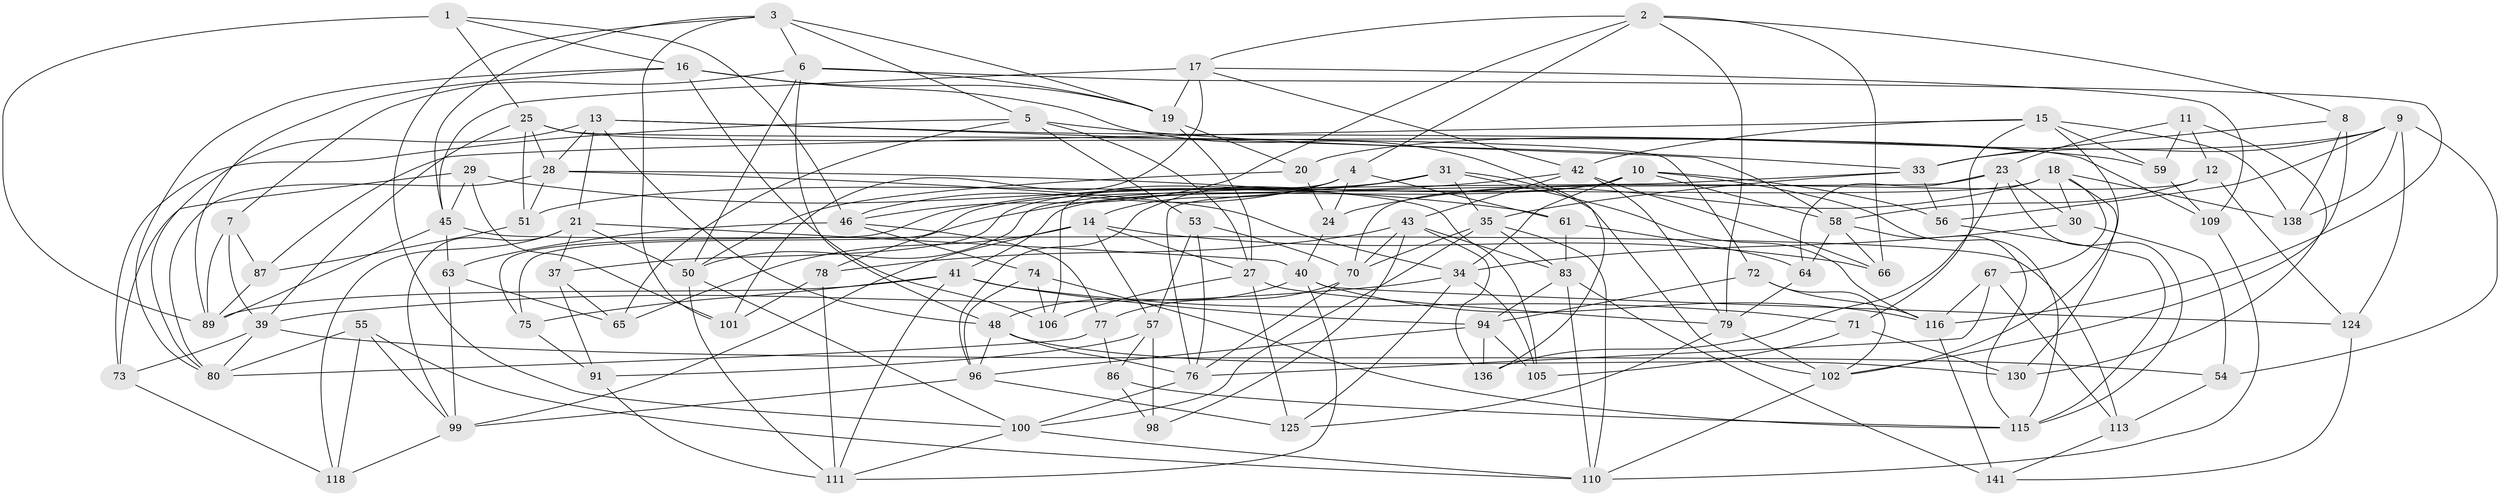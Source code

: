 // original degree distribution, {4: 1.0}
// Generated by graph-tools (version 1.1) at 2025/42/03/06/25 10:42:23]
// undirected, 94 vertices, 236 edges
graph export_dot {
graph [start="1"]
  node [color=gray90,style=filled];
  1;
  2 [super="+88"];
  3 [super="+36"];
  4 [super="+143"];
  5 [super="+82"];
  6 [super="+120"];
  7;
  8;
  9 [super="+81"];
  10 [super="+119"];
  11;
  12;
  13 [super="+38"];
  14 [super="+44"];
  15 [super="+68"];
  16 [super="+92"];
  17 [super="+22"];
  18 [super="+121"];
  19 [super="+26"];
  20;
  21 [super="+69"];
  23 [super="+62"];
  24;
  25 [super="+114"];
  27 [super="+52"];
  28 [super="+32"];
  29;
  30;
  31 [super="+134"];
  33 [super="+84"];
  34 [super="+85"];
  35 [super="+123"];
  37;
  39 [super="+97"];
  40 [super="+47"];
  41 [super="+126"];
  42 [super="+142"];
  43 [super="+60"];
  45 [super="+137"];
  46 [super="+90"];
  48 [super="+49"];
  50 [super="+117"];
  51;
  53;
  54;
  55;
  56;
  57 [super="+95"];
  58 [super="+93"];
  59;
  61;
  63;
  64;
  65;
  66;
  67;
  70 [super="+139"];
  71;
  72;
  73;
  74;
  75;
  76 [super="+112"];
  77;
  78;
  79 [super="+103"];
  80 [super="+108"];
  83 [super="+104"];
  86;
  87;
  89 [super="+129"];
  91;
  94 [super="+140"];
  96 [super="+107"];
  98;
  99 [super="+127"];
  100 [super="+135"];
  101;
  102 [super="+132"];
  105;
  106;
  109;
  110 [super="+133"];
  111 [super="+131"];
  113;
  115 [super="+128"];
  116 [super="+122"];
  118;
  124;
  125;
  130;
  136;
  138;
  141;
  1 -- 46;
  1 -- 89;
  1 -- 25;
  1 -- 16;
  2 -- 79;
  2 -- 8;
  2 -- 4;
  2 -- 17;
  2 -- 66;
  2 -- 46;
  3 -- 5;
  3 -- 6;
  3 -- 19;
  3 -- 100;
  3 -- 101;
  3 -- 45;
  4 -- 106;
  4 -- 61;
  4 -- 46;
  4 -- 24;
  4 -- 14;
  5 -- 65;
  5 -- 73;
  5 -- 27;
  5 -- 53;
  5 -- 33;
  6 -- 7;
  6 -- 50;
  6 -- 19;
  6 -- 116;
  6 -- 48;
  7 -- 39;
  7 -- 87;
  7 -- 89;
  8 -- 33;
  8 -- 138;
  8 -- 102;
  9 -- 138;
  9 -- 54;
  9 -- 56;
  9 -- 20;
  9 -- 124;
  9 -- 33;
  10 -- 37;
  10 -- 58;
  10 -- 56;
  10 -- 115;
  10 -- 75;
  10 -- 34;
  11 -- 59;
  11 -- 12;
  11 -- 130;
  11 -- 23;
  12 -- 124;
  12 -- 70;
  12 -- 58;
  13 -- 59;
  13 -- 58;
  13 -- 21;
  13 -- 48;
  13 -- 80;
  13 -- 28;
  14 -- 65;
  14 -- 57;
  14 -- 27;
  14 -- 66;
  14 -- 99;
  15 -- 87;
  15 -- 59;
  15 -- 138;
  15 -- 42;
  15 -- 71;
  15 -- 102;
  16 -- 89;
  16 -- 106;
  16 -- 80;
  16 -- 136;
  16 -- 19;
  17 -- 45;
  17 -- 19;
  17 -- 42;
  17 -- 101;
  17 -- 109;
  18 -- 67;
  18 -- 30;
  18 -- 138;
  18 -- 24;
  18 -- 130;
  18 -- 41;
  19 -- 20;
  19 -- 27;
  20 -- 50;
  20 -- 24;
  21 -- 99;
  21 -- 118;
  21 -- 37;
  21 -- 40;
  21 -- 50;
  23 -- 115;
  23 -- 64;
  23 -- 76;
  23 -- 136;
  23 -- 30;
  24 -- 40;
  25 -- 51;
  25 -- 28;
  25 -- 72;
  25 -- 109;
  25 -- 39;
  27 -- 106;
  27 -- 125;
  27 -- 79;
  28 -- 34;
  28 -- 80;
  28 -- 105;
  28 -- 51;
  29 -- 73;
  29 -- 101;
  29 -- 45;
  29 -- 61;
  30 -- 54;
  30 -- 34;
  31 -- 96;
  31 -- 78;
  31 -- 35;
  31 -- 51;
  31 -- 102;
  31 -- 116;
  33 -- 35;
  33 -- 50;
  33 -- 56;
  34 -- 125;
  34 -- 105;
  34 -- 39;
  35 -- 70;
  35 -- 83;
  35 -- 100;
  35 -- 110;
  37 -- 91;
  37 -- 65;
  39 -- 73;
  39 -- 54;
  39 -- 80;
  40 -- 116;
  40 -- 48;
  40 -- 124;
  40 -- 111;
  41 -- 71;
  41 -- 94;
  41 -- 89;
  41 -- 75;
  41 -- 111;
  42 -- 66;
  42 -- 79;
  42 -- 75;
  42 -- 43;
  43 -- 78;
  43 -- 98;
  43 -- 136;
  43 -- 83;
  43 -- 70;
  45 -- 89;
  45 -- 113;
  45 -- 63;
  46 -- 74;
  46 -- 77;
  46 -- 63;
  48 -- 96;
  48 -- 130;
  48 -- 76;
  50 -- 100;
  50 -- 111;
  51 -- 87;
  53 -- 70;
  53 -- 76;
  53 -- 57;
  54 -- 113;
  55 -- 99;
  55 -- 118;
  55 -- 110;
  55 -- 80;
  56 -- 115;
  57 -- 86;
  57 -- 98 [weight=2];
  57 -- 91;
  58 -- 64;
  58 -- 66;
  58 -- 115;
  59 -- 109;
  61 -- 64;
  61 -- 83;
  63 -- 65;
  63 -- 99;
  64 -- 79;
  67 -- 113;
  67 -- 76;
  67 -- 116;
  70 -- 76;
  70 -- 77;
  71 -- 105;
  71 -- 130;
  72 -- 102;
  72 -- 116;
  72 -- 94;
  73 -- 118;
  74 -- 106;
  74 -- 96;
  74 -- 115;
  75 -- 91;
  76 -- 100;
  77 -- 86;
  77 -- 80;
  78 -- 101;
  78 -- 111;
  79 -- 125;
  79 -- 102;
  83 -- 141;
  83 -- 94;
  83 -- 110;
  86 -- 98;
  86 -- 115;
  87 -- 89;
  91 -- 111;
  94 -- 105;
  94 -- 136;
  94 -- 96;
  96 -- 125;
  96 -- 99;
  99 -- 118;
  100 -- 110;
  100 -- 111;
  102 -- 110;
  109 -- 110;
  113 -- 141;
  116 -- 141;
  124 -- 141;
}

